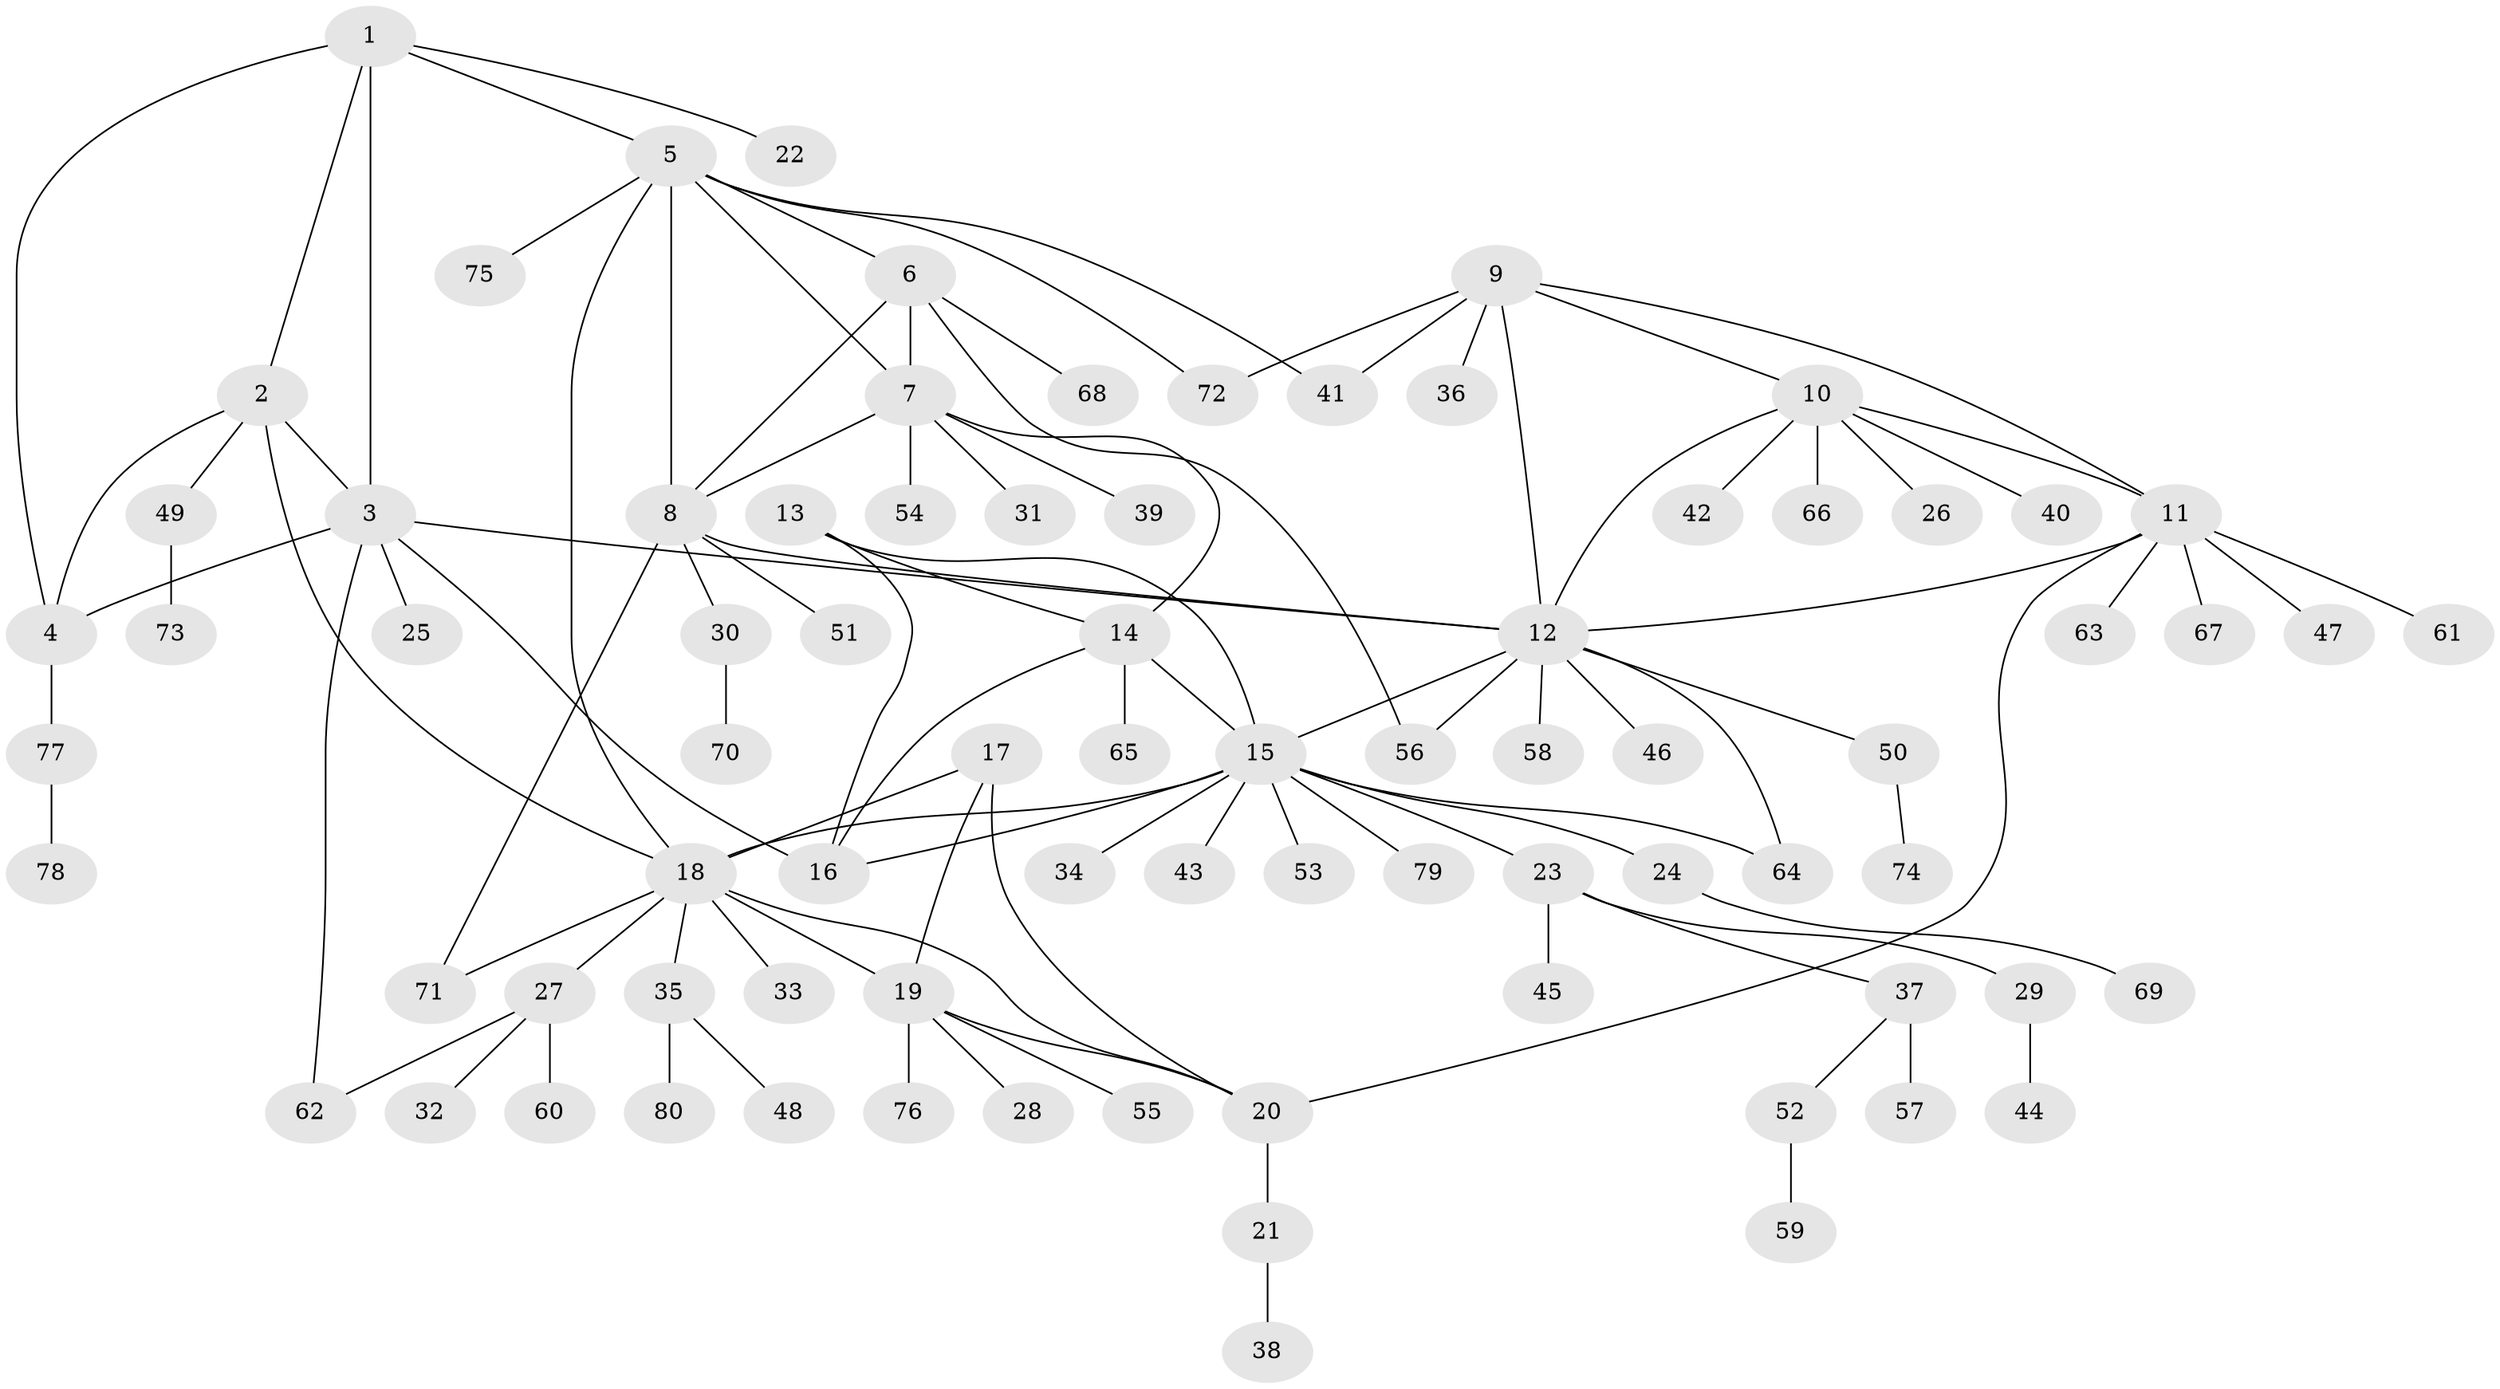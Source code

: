 // Generated by graph-tools (version 1.1) at 2025/26/03/09/25 03:26:36]
// undirected, 80 vertices, 106 edges
graph export_dot {
graph [start="1"]
  node [color=gray90,style=filled];
  1;
  2;
  3;
  4;
  5;
  6;
  7;
  8;
  9;
  10;
  11;
  12;
  13;
  14;
  15;
  16;
  17;
  18;
  19;
  20;
  21;
  22;
  23;
  24;
  25;
  26;
  27;
  28;
  29;
  30;
  31;
  32;
  33;
  34;
  35;
  36;
  37;
  38;
  39;
  40;
  41;
  42;
  43;
  44;
  45;
  46;
  47;
  48;
  49;
  50;
  51;
  52;
  53;
  54;
  55;
  56;
  57;
  58;
  59;
  60;
  61;
  62;
  63;
  64;
  65;
  66;
  67;
  68;
  69;
  70;
  71;
  72;
  73;
  74;
  75;
  76;
  77;
  78;
  79;
  80;
  1 -- 2;
  1 -- 3;
  1 -- 4;
  1 -- 5;
  1 -- 22;
  2 -- 3;
  2 -- 4;
  2 -- 18;
  2 -- 49;
  3 -- 4;
  3 -- 12;
  3 -- 16;
  3 -- 25;
  3 -- 62;
  4 -- 77;
  5 -- 6;
  5 -- 7;
  5 -- 8;
  5 -- 18;
  5 -- 41;
  5 -- 72;
  5 -- 75;
  6 -- 7;
  6 -- 8;
  6 -- 56;
  6 -- 68;
  7 -- 8;
  7 -- 14;
  7 -- 31;
  7 -- 39;
  7 -- 54;
  8 -- 12;
  8 -- 30;
  8 -- 51;
  8 -- 71;
  9 -- 10;
  9 -- 11;
  9 -- 12;
  9 -- 36;
  9 -- 41;
  9 -- 72;
  10 -- 11;
  10 -- 12;
  10 -- 26;
  10 -- 40;
  10 -- 42;
  10 -- 66;
  11 -- 12;
  11 -- 20;
  11 -- 47;
  11 -- 61;
  11 -- 63;
  11 -- 67;
  12 -- 15;
  12 -- 46;
  12 -- 50;
  12 -- 56;
  12 -- 58;
  12 -- 64;
  13 -- 14;
  13 -- 15;
  13 -- 16;
  14 -- 15;
  14 -- 16;
  14 -- 65;
  15 -- 16;
  15 -- 18;
  15 -- 23;
  15 -- 24;
  15 -- 34;
  15 -- 43;
  15 -- 53;
  15 -- 64;
  15 -- 79;
  17 -- 18;
  17 -- 19;
  17 -- 20;
  18 -- 19;
  18 -- 20;
  18 -- 27;
  18 -- 33;
  18 -- 35;
  18 -- 71;
  19 -- 20;
  19 -- 28;
  19 -- 55;
  19 -- 76;
  20 -- 21;
  21 -- 38;
  23 -- 29;
  23 -- 37;
  23 -- 45;
  24 -- 69;
  27 -- 32;
  27 -- 60;
  27 -- 62;
  29 -- 44;
  30 -- 70;
  35 -- 48;
  35 -- 80;
  37 -- 52;
  37 -- 57;
  49 -- 73;
  50 -- 74;
  52 -- 59;
  77 -- 78;
}

